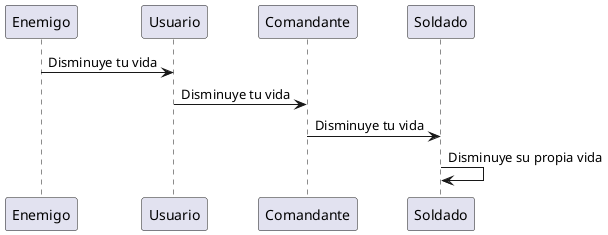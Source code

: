 @startuml AtaqueEnemigo
participant Enemigo order 10
participant Usuario order 20
participant Comandante order 30
participant Soldado order 40

Enemigo -> Usuario : Disminuye tu vida

Usuario -> Comandante : Disminuye tu vida

Comandante -> Soldado : Disminuye tu vida 

Soldado -> Soldado:  Disminuye su propia vida
@enduml